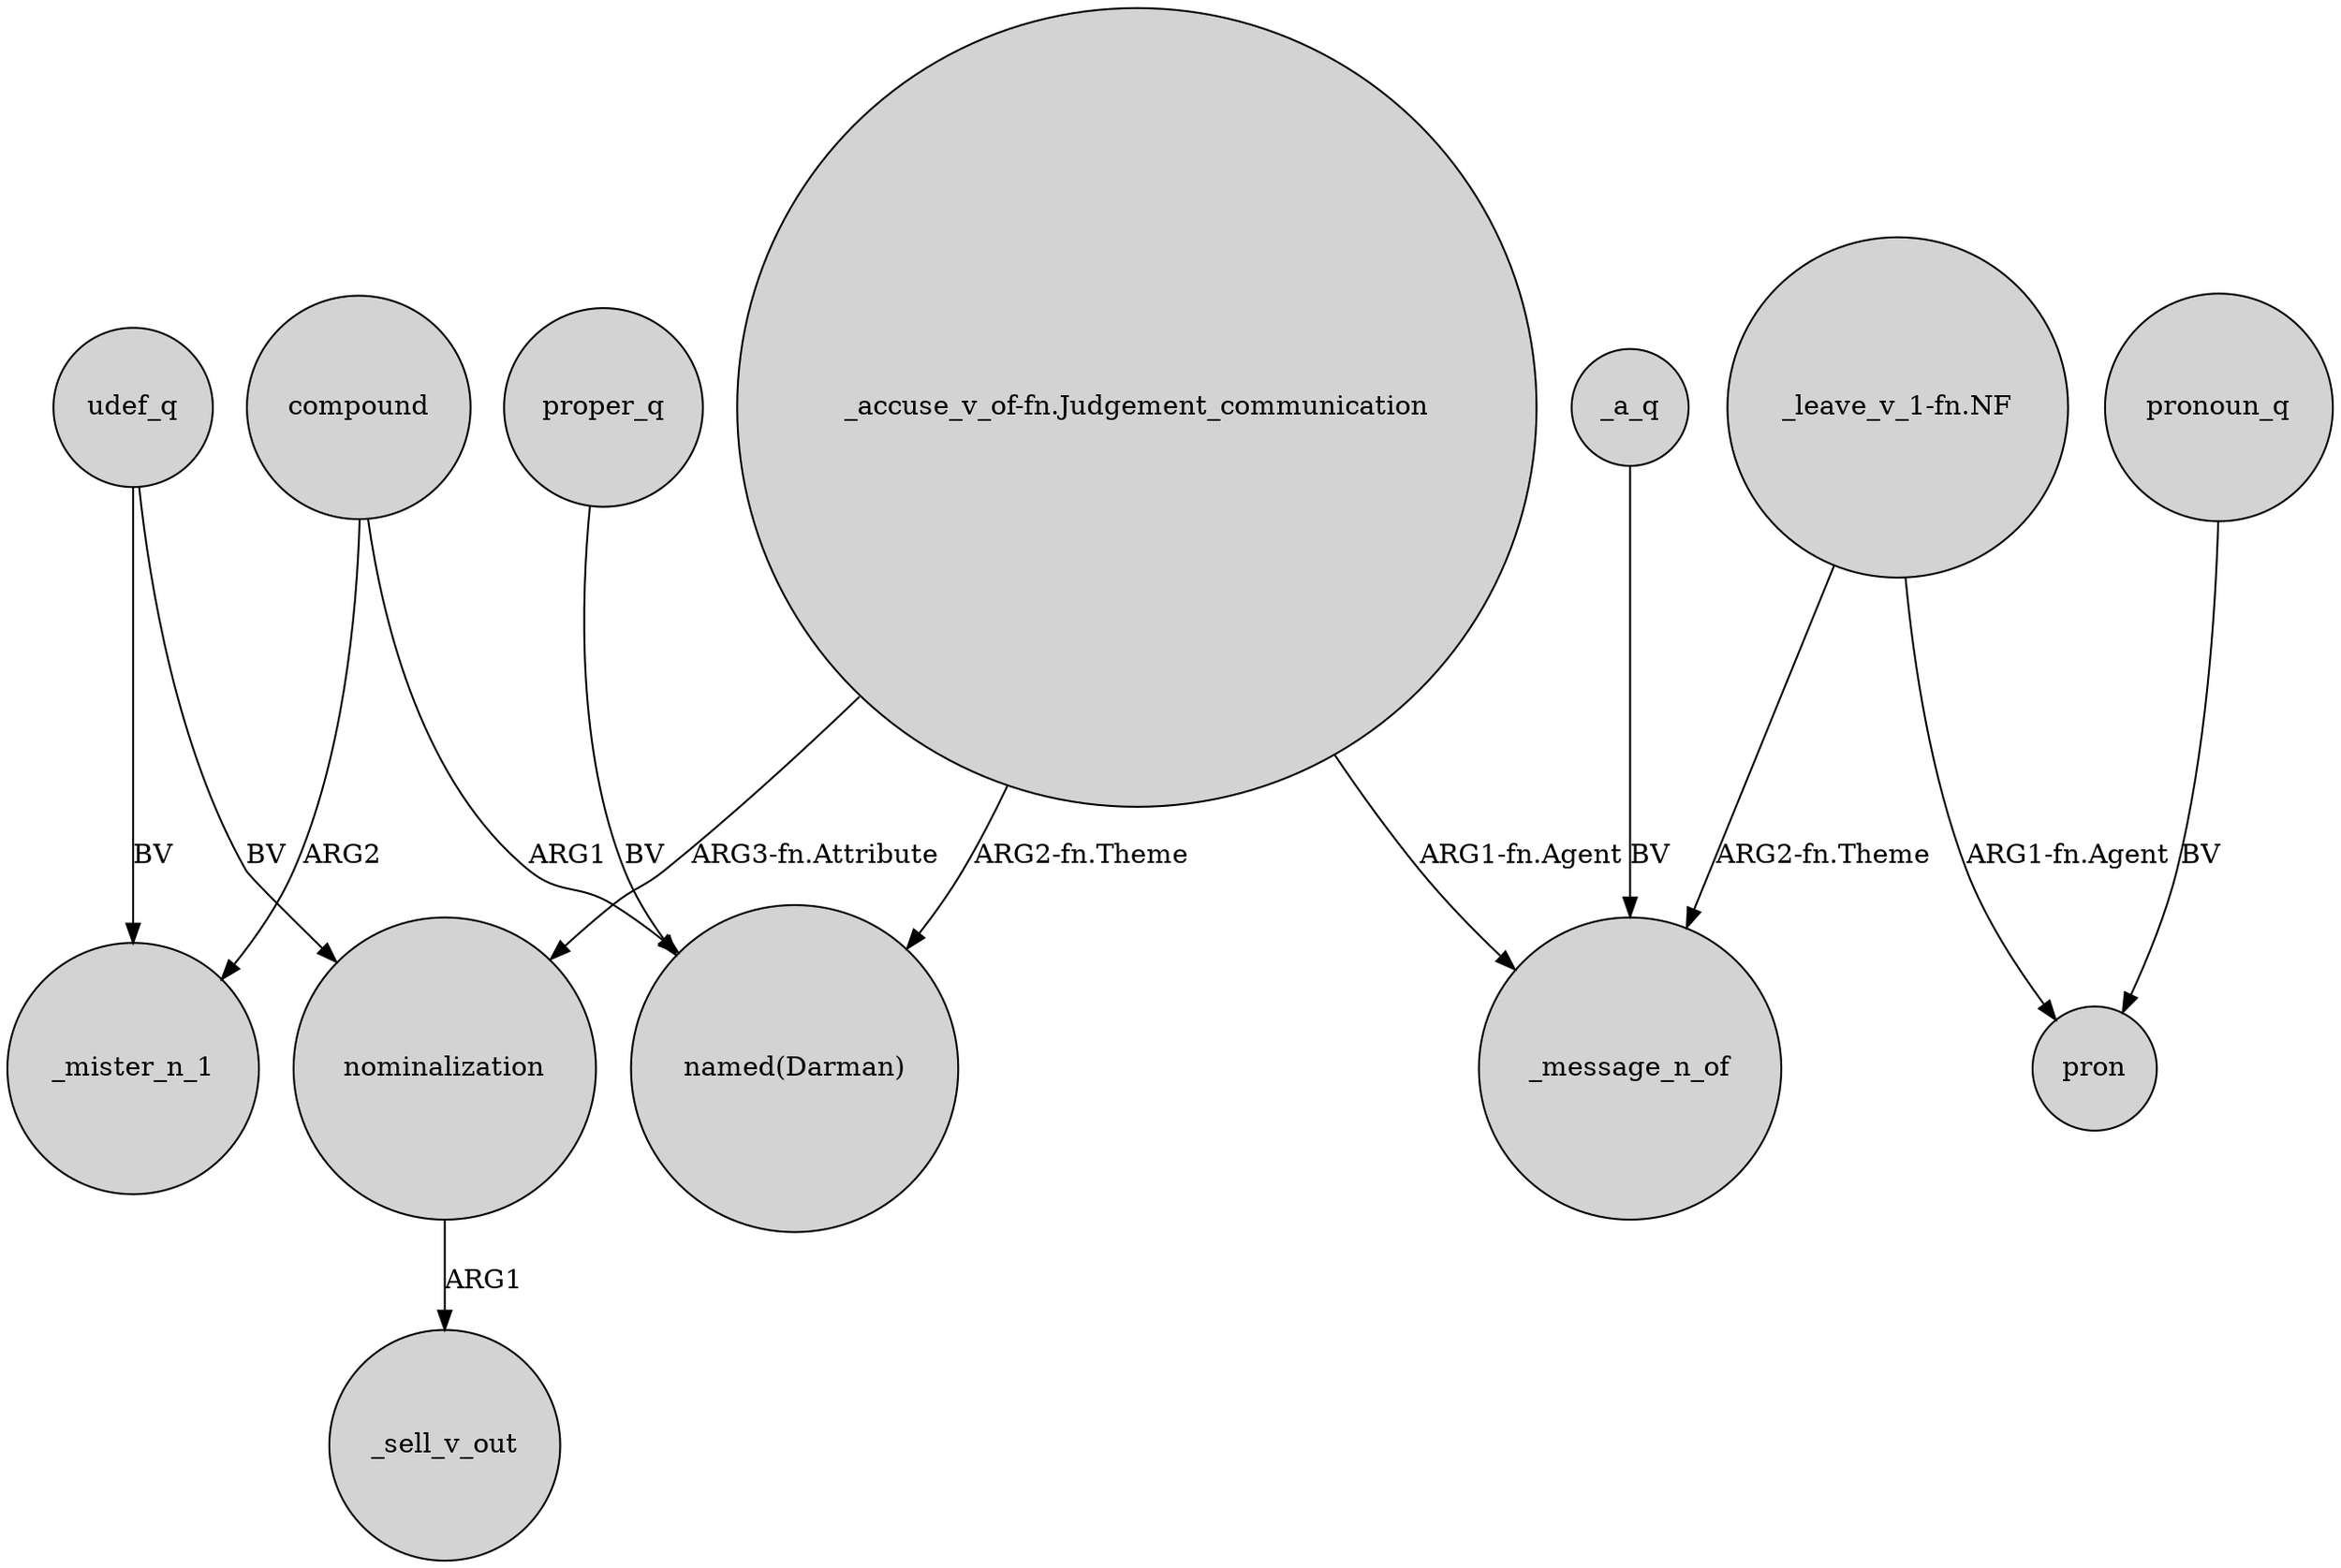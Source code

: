 digraph {
	node [shape=circle style=filled]
	udef_q -> _mister_n_1 [label=BV]
	nominalization -> _sell_v_out [label=ARG1]
	_a_q -> _message_n_of [label=BV]
	"_leave_v_1-fn.NF" -> pron [label="ARG1-fn.Agent"]
	compound -> "named(Darman)" [label=ARG1]
	"_leave_v_1-fn.NF" -> _message_n_of [label="ARG2-fn.Theme"]
	"_accuse_v_of-fn.Judgement_communication" -> nominalization [label="ARG3-fn.Attribute"]
	"_accuse_v_of-fn.Judgement_communication" -> "named(Darman)" [label="ARG2-fn.Theme"]
	udef_q -> nominalization [label=BV]
	compound -> _mister_n_1 [label=ARG2]
	proper_q -> "named(Darman)" [label=BV]
	"_accuse_v_of-fn.Judgement_communication" -> _message_n_of [label="ARG1-fn.Agent"]
	pronoun_q -> pron [label=BV]
}
